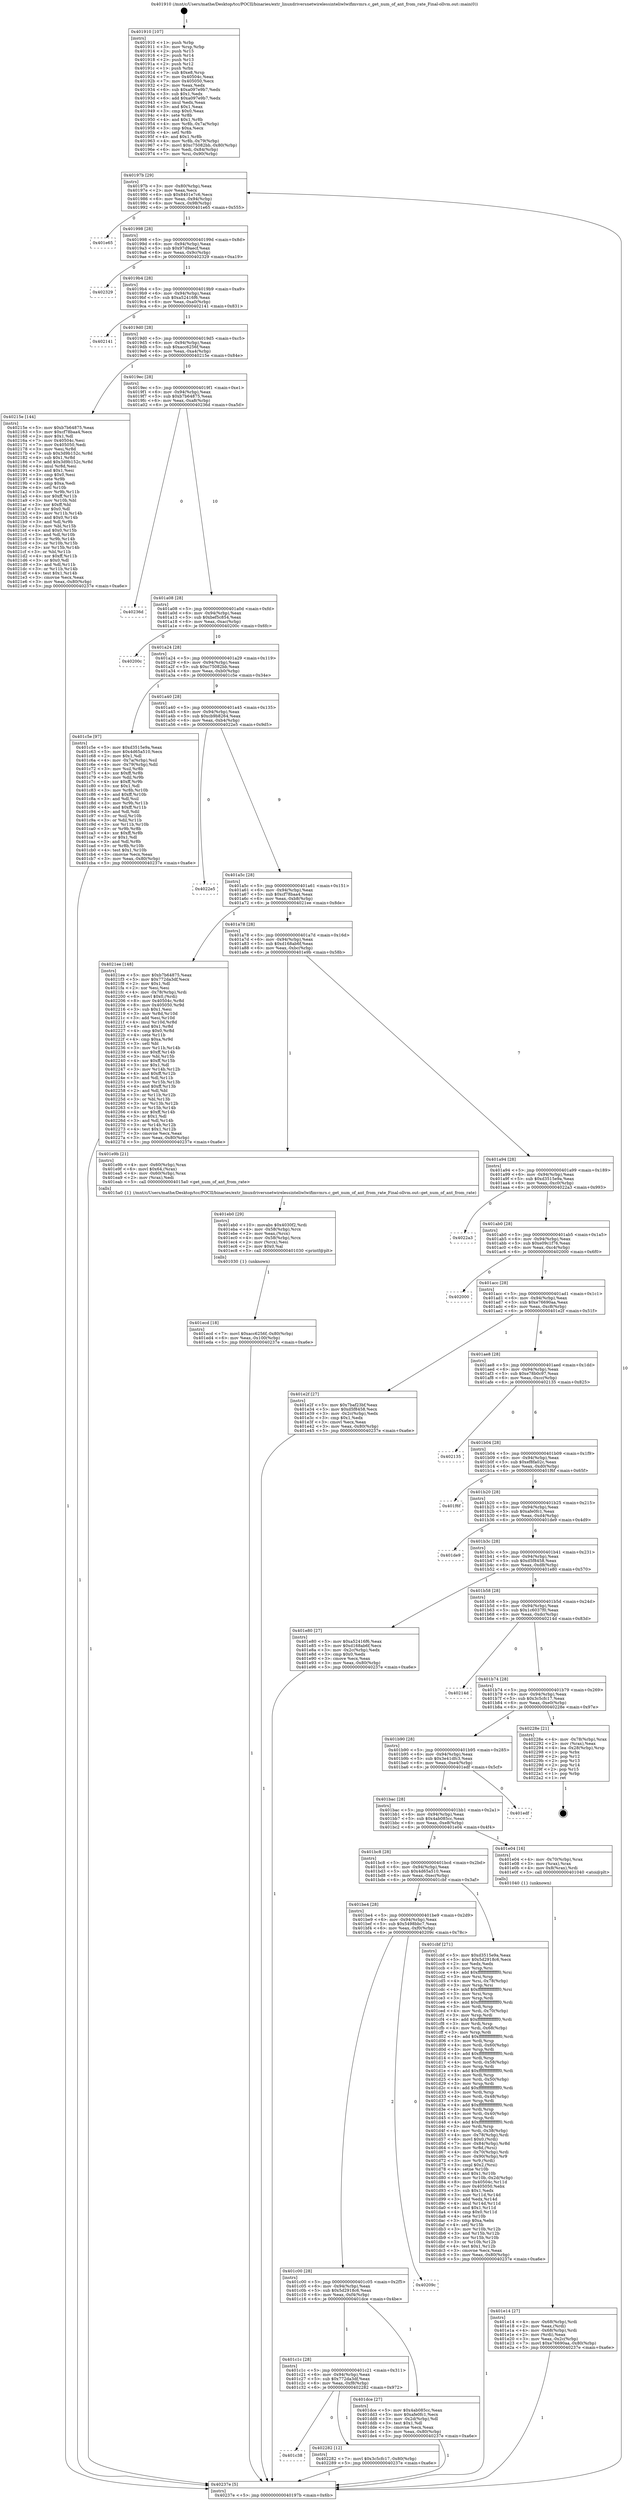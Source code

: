 digraph "0x401910" {
  label = "0x401910 (/mnt/c/Users/mathe/Desktop/tcc/POCII/binaries/extr_linuxdriversnetwirelessinteliwlwifimvmrs.c_get_num_of_ant_from_rate_Final-ollvm.out::main(0))"
  labelloc = "t"
  node[shape=record]

  Entry [label="",width=0.3,height=0.3,shape=circle,fillcolor=black,style=filled]
  "0x40197b" [label="{
     0x40197b [29]\l
     | [instrs]\l
     &nbsp;&nbsp;0x40197b \<+3\>: mov -0x80(%rbp),%eax\l
     &nbsp;&nbsp;0x40197e \<+2\>: mov %eax,%ecx\l
     &nbsp;&nbsp;0x401980 \<+6\>: sub $0x8401e7c6,%ecx\l
     &nbsp;&nbsp;0x401986 \<+6\>: mov %eax,-0x94(%rbp)\l
     &nbsp;&nbsp;0x40198c \<+6\>: mov %ecx,-0x98(%rbp)\l
     &nbsp;&nbsp;0x401992 \<+6\>: je 0000000000401e65 \<main+0x555\>\l
  }"]
  "0x401e65" [label="{
     0x401e65\l
  }", style=dashed]
  "0x401998" [label="{
     0x401998 [28]\l
     | [instrs]\l
     &nbsp;&nbsp;0x401998 \<+5\>: jmp 000000000040199d \<main+0x8d\>\l
     &nbsp;&nbsp;0x40199d \<+6\>: mov -0x94(%rbp),%eax\l
     &nbsp;&nbsp;0x4019a3 \<+5\>: sub $0x97d9aecf,%eax\l
     &nbsp;&nbsp;0x4019a8 \<+6\>: mov %eax,-0x9c(%rbp)\l
     &nbsp;&nbsp;0x4019ae \<+6\>: je 0000000000402329 \<main+0xa19\>\l
  }"]
  Exit [label="",width=0.3,height=0.3,shape=circle,fillcolor=black,style=filled,peripheries=2]
  "0x402329" [label="{
     0x402329\l
  }", style=dashed]
  "0x4019b4" [label="{
     0x4019b4 [28]\l
     | [instrs]\l
     &nbsp;&nbsp;0x4019b4 \<+5\>: jmp 00000000004019b9 \<main+0xa9\>\l
     &nbsp;&nbsp;0x4019b9 \<+6\>: mov -0x94(%rbp),%eax\l
     &nbsp;&nbsp;0x4019bf \<+5\>: sub $0xa52416f6,%eax\l
     &nbsp;&nbsp;0x4019c4 \<+6\>: mov %eax,-0xa0(%rbp)\l
     &nbsp;&nbsp;0x4019ca \<+6\>: je 0000000000402141 \<main+0x831\>\l
  }"]
  "0x401c38" [label="{
     0x401c38\l
  }", style=dashed]
  "0x402141" [label="{
     0x402141\l
  }", style=dashed]
  "0x4019d0" [label="{
     0x4019d0 [28]\l
     | [instrs]\l
     &nbsp;&nbsp;0x4019d0 \<+5\>: jmp 00000000004019d5 \<main+0xc5\>\l
     &nbsp;&nbsp;0x4019d5 \<+6\>: mov -0x94(%rbp),%eax\l
     &nbsp;&nbsp;0x4019db \<+5\>: sub $0xacc6256f,%eax\l
     &nbsp;&nbsp;0x4019e0 \<+6\>: mov %eax,-0xa4(%rbp)\l
     &nbsp;&nbsp;0x4019e6 \<+6\>: je 000000000040215e \<main+0x84e\>\l
  }"]
  "0x402282" [label="{
     0x402282 [12]\l
     | [instrs]\l
     &nbsp;&nbsp;0x402282 \<+7\>: movl $0x3c5cfc17,-0x80(%rbp)\l
     &nbsp;&nbsp;0x402289 \<+5\>: jmp 000000000040237e \<main+0xa6e\>\l
  }"]
  "0x40215e" [label="{
     0x40215e [144]\l
     | [instrs]\l
     &nbsp;&nbsp;0x40215e \<+5\>: mov $0xb7b64875,%eax\l
     &nbsp;&nbsp;0x402163 \<+5\>: mov $0xcf78baa4,%ecx\l
     &nbsp;&nbsp;0x402168 \<+2\>: mov $0x1,%dl\l
     &nbsp;&nbsp;0x40216a \<+7\>: mov 0x40504c,%esi\l
     &nbsp;&nbsp;0x402171 \<+7\>: mov 0x405050,%edi\l
     &nbsp;&nbsp;0x402178 \<+3\>: mov %esi,%r8d\l
     &nbsp;&nbsp;0x40217b \<+7\>: sub $0x3d9b152c,%r8d\l
     &nbsp;&nbsp;0x402182 \<+4\>: sub $0x1,%r8d\l
     &nbsp;&nbsp;0x402186 \<+7\>: add $0x3d9b152c,%r8d\l
     &nbsp;&nbsp;0x40218d \<+4\>: imul %r8d,%esi\l
     &nbsp;&nbsp;0x402191 \<+3\>: and $0x1,%esi\l
     &nbsp;&nbsp;0x402194 \<+3\>: cmp $0x0,%esi\l
     &nbsp;&nbsp;0x402197 \<+4\>: sete %r9b\l
     &nbsp;&nbsp;0x40219b \<+3\>: cmp $0xa,%edi\l
     &nbsp;&nbsp;0x40219e \<+4\>: setl %r10b\l
     &nbsp;&nbsp;0x4021a2 \<+3\>: mov %r9b,%r11b\l
     &nbsp;&nbsp;0x4021a5 \<+4\>: xor $0xff,%r11b\l
     &nbsp;&nbsp;0x4021a9 \<+3\>: mov %r10b,%bl\l
     &nbsp;&nbsp;0x4021ac \<+3\>: xor $0xff,%bl\l
     &nbsp;&nbsp;0x4021af \<+3\>: xor $0x0,%dl\l
     &nbsp;&nbsp;0x4021b2 \<+3\>: mov %r11b,%r14b\l
     &nbsp;&nbsp;0x4021b5 \<+4\>: and $0x0,%r14b\l
     &nbsp;&nbsp;0x4021b9 \<+3\>: and %dl,%r9b\l
     &nbsp;&nbsp;0x4021bc \<+3\>: mov %bl,%r15b\l
     &nbsp;&nbsp;0x4021bf \<+4\>: and $0x0,%r15b\l
     &nbsp;&nbsp;0x4021c3 \<+3\>: and %dl,%r10b\l
     &nbsp;&nbsp;0x4021c6 \<+3\>: or %r9b,%r14b\l
     &nbsp;&nbsp;0x4021c9 \<+3\>: or %r10b,%r15b\l
     &nbsp;&nbsp;0x4021cc \<+3\>: xor %r15b,%r14b\l
     &nbsp;&nbsp;0x4021cf \<+3\>: or %bl,%r11b\l
     &nbsp;&nbsp;0x4021d2 \<+4\>: xor $0xff,%r11b\l
     &nbsp;&nbsp;0x4021d6 \<+3\>: or $0x0,%dl\l
     &nbsp;&nbsp;0x4021d9 \<+3\>: and %dl,%r11b\l
     &nbsp;&nbsp;0x4021dc \<+3\>: or %r11b,%r14b\l
     &nbsp;&nbsp;0x4021df \<+4\>: test $0x1,%r14b\l
     &nbsp;&nbsp;0x4021e3 \<+3\>: cmovne %ecx,%eax\l
     &nbsp;&nbsp;0x4021e6 \<+3\>: mov %eax,-0x80(%rbp)\l
     &nbsp;&nbsp;0x4021e9 \<+5\>: jmp 000000000040237e \<main+0xa6e\>\l
  }"]
  "0x4019ec" [label="{
     0x4019ec [28]\l
     | [instrs]\l
     &nbsp;&nbsp;0x4019ec \<+5\>: jmp 00000000004019f1 \<main+0xe1\>\l
     &nbsp;&nbsp;0x4019f1 \<+6\>: mov -0x94(%rbp),%eax\l
     &nbsp;&nbsp;0x4019f7 \<+5\>: sub $0xb7b64875,%eax\l
     &nbsp;&nbsp;0x4019fc \<+6\>: mov %eax,-0xa8(%rbp)\l
     &nbsp;&nbsp;0x401a02 \<+6\>: je 000000000040236d \<main+0xa5d\>\l
  }"]
  "0x401ecd" [label="{
     0x401ecd [18]\l
     | [instrs]\l
     &nbsp;&nbsp;0x401ecd \<+7\>: movl $0xacc6256f,-0x80(%rbp)\l
     &nbsp;&nbsp;0x401ed4 \<+6\>: mov %eax,-0x100(%rbp)\l
     &nbsp;&nbsp;0x401eda \<+5\>: jmp 000000000040237e \<main+0xa6e\>\l
  }"]
  "0x40236d" [label="{
     0x40236d\l
  }", style=dashed]
  "0x401a08" [label="{
     0x401a08 [28]\l
     | [instrs]\l
     &nbsp;&nbsp;0x401a08 \<+5\>: jmp 0000000000401a0d \<main+0xfd\>\l
     &nbsp;&nbsp;0x401a0d \<+6\>: mov -0x94(%rbp),%eax\l
     &nbsp;&nbsp;0x401a13 \<+5\>: sub $0xbef5c854,%eax\l
     &nbsp;&nbsp;0x401a18 \<+6\>: mov %eax,-0xac(%rbp)\l
     &nbsp;&nbsp;0x401a1e \<+6\>: je 000000000040200c \<main+0x6fc\>\l
  }"]
  "0x401eb0" [label="{
     0x401eb0 [29]\l
     | [instrs]\l
     &nbsp;&nbsp;0x401eb0 \<+10\>: movabs $0x4030f2,%rdi\l
     &nbsp;&nbsp;0x401eba \<+4\>: mov -0x58(%rbp),%rcx\l
     &nbsp;&nbsp;0x401ebe \<+2\>: mov %eax,(%rcx)\l
     &nbsp;&nbsp;0x401ec0 \<+4\>: mov -0x58(%rbp),%rcx\l
     &nbsp;&nbsp;0x401ec4 \<+2\>: mov (%rcx),%esi\l
     &nbsp;&nbsp;0x401ec6 \<+2\>: mov $0x0,%al\l
     &nbsp;&nbsp;0x401ec8 \<+5\>: call 0000000000401030 \<printf@plt\>\l
     | [calls]\l
     &nbsp;&nbsp;0x401030 \{1\} (unknown)\l
  }"]
  "0x40200c" [label="{
     0x40200c\l
  }", style=dashed]
  "0x401a24" [label="{
     0x401a24 [28]\l
     | [instrs]\l
     &nbsp;&nbsp;0x401a24 \<+5\>: jmp 0000000000401a29 \<main+0x119\>\l
     &nbsp;&nbsp;0x401a29 \<+6\>: mov -0x94(%rbp),%eax\l
     &nbsp;&nbsp;0x401a2f \<+5\>: sub $0xc75082bb,%eax\l
     &nbsp;&nbsp;0x401a34 \<+6\>: mov %eax,-0xb0(%rbp)\l
     &nbsp;&nbsp;0x401a3a \<+6\>: je 0000000000401c5e \<main+0x34e\>\l
  }"]
  "0x401e14" [label="{
     0x401e14 [27]\l
     | [instrs]\l
     &nbsp;&nbsp;0x401e14 \<+4\>: mov -0x68(%rbp),%rdi\l
     &nbsp;&nbsp;0x401e18 \<+2\>: mov %eax,(%rdi)\l
     &nbsp;&nbsp;0x401e1a \<+4\>: mov -0x68(%rbp),%rdi\l
     &nbsp;&nbsp;0x401e1e \<+2\>: mov (%rdi),%eax\l
     &nbsp;&nbsp;0x401e20 \<+3\>: mov %eax,-0x2c(%rbp)\l
     &nbsp;&nbsp;0x401e23 \<+7\>: movl $0xe76690aa,-0x80(%rbp)\l
     &nbsp;&nbsp;0x401e2a \<+5\>: jmp 000000000040237e \<main+0xa6e\>\l
  }"]
  "0x401c5e" [label="{
     0x401c5e [97]\l
     | [instrs]\l
     &nbsp;&nbsp;0x401c5e \<+5\>: mov $0xd3515e9a,%eax\l
     &nbsp;&nbsp;0x401c63 \<+5\>: mov $0x4d65a510,%ecx\l
     &nbsp;&nbsp;0x401c68 \<+2\>: mov $0x1,%dl\l
     &nbsp;&nbsp;0x401c6a \<+4\>: mov -0x7a(%rbp),%sil\l
     &nbsp;&nbsp;0x401c6e \<+4\>: mov -0x79(%rbp),%dil\l
     &nbsp;&nbsp;0x401c72 \<+3\>: mov %sil,%r8b\l
     &nbsp;&nbsp;0x401c75 \<+4\>: xor $0xff,%r8b\l
     &nbsp;&nbsp;0x401c79 \<+3\>: mov %dil,%r9b\l
     &nbsp;&nbsp;0x401c7c \<+4\>: xor $0xff,%r9b\l
     &nbsp;&nbsp;0x401c80 \<+3\>: xor $0x1,%dl\l
     &nbsp;&nbsp;0x401c83 \<+3\>: mov %r8b,%r10b\l
     &nbsp;&nbsp;0x401c86 \<+4\>: and $0xff,%r10b\l
     &nbsp;&nbsp;0x401c8a \<+3\>: and %dl,%sil\l
     &nbsp;&nbsp;0x401c8d \<+3\>: mov %r9b,%r11b\l
     &nbsp;&nbsp;0x401c90 \<+4\>: and $0xff,%r11b\l
     &nbsp;&nbsp;0x401c94 \<+3\>: and %dl,%dil\l
     &nbsp;&nbsp;0x401c97 \<+3\>: or %sil,%r10b\l
     &nbsp;&nbsp;0x401c9a \<+3\>: or %dil,%r11b\l
     &nbsp;&nbsp;0x401c9d \<+3\>: xor %r11b,%r10b\l
     &nbsp;&nbsp;0x401ca0 \<+3\>: or %r9b,%r8b\l
     &nbsp;&nbsp;0x401ca3 \<+4\>: xor $0xff,%r8b\l
     &nbsp;&nbsp;0x401ca7 \<+3\>: or $0x1,%dl\l
     &nbsp;&nbsp;0x401caa \<+3\>: and %dl,%r8b\l
     &nbsp;&nbsp;0x401cad \<+3\>: or %r8b,%r10b\l
     &nbsp;&nbsp;0x401cb0 \<+4\>: test $0x1,%r10b\l
     &nbsp;&nbsp;0x401cb4 \<+3\>: cmovne %ecx,%eax\l
     &nbsp;&nbsp;0x401cb7 \<+3\>: mov %eax,-0x80(%rbp)\l
     &nbsp;&nbsp;0x401cba \<+5\>: jmp 000000000040237e \<main+0xa6e\>\l
  }"]
  "0x401a40" [label="{
     0x401a40 [28]\l
     | [instrs]\l
     &nbsp;&nbsp;0x401a40 \<+5\>: jmp 0000000000401a45 \<main+0x135\>\l
     &nbsp;&nbsp;0x401a45 \<+6\>: mov -0x94(%rbp),%eax\l
     &nbsp;&nbsp;0x401a4b \<+5\>: sub $0xcb9b8264,%eax\l
     &nbsp;&nbsp;0x401a50 \<+6\>: mov %eax,-0xb4(%rbp)\l
     &nbsp;&nbsp;0x401a56 \<+6\>: je 00000000004022e5 \<main+0x9d5\>\l
  }"]
  "0x40237e" [label="{
     0x40237e [5]\l
     | [instrs]\l
     &nbsp;&nbsp;0x40237e \<+5\>: jmp 000000000040197b \<main+0x6b\>\l
  }"]
  "0x401910" [label="{
     0x401910 [107]\l
     | [instrs]\l
     &nbsp;&nbsp;0x401910 \<+1\>: push %rbp\l
     &nbsp;&nbsp;0x401911 \<+3\>: mov %rsp,%rbp\l
     &nbsp;&nbsp;0x401914 \<+2\>: push %r15\l
     &nbsp;&nbsp;0x401916 \<+2\>: push %r14\l
     &nbsp;&nbsp;0x401918 \<+2\>: push %r13\l
     &nbsp;&nbsp;0x40191a \<+2\>: push %r12\l
     &nbsp;&nbsp;0x40191c \<+1\>: push %rbx\l
     &nbsp;&nbsp;0x40191d \<+7\>: sub $0xe8,%rsp\l
     &nbsp;&nbsp;0x401924 \<+7\>: mov 0x40504c,%eax\l
     &nbsp;&nbsp;0x40192b \<+7\>: mov 0x405050,%ecx\l
     &nbsp;&nbsp;0x401932 \<+2\>: mov %eax,%edx\l
     &nbsp;&nbsp;0x401934 \<+6\>: sub $0xa097e9b7,%edx\l
     &nbsp;&nbsp;0x40193a \<+3\>: sub $0x1,%edx\l
     &nbsp;&nbsp;0x40193d \<+6\>: add $0xa097e9b7,%edx\l
     &nbsp;&nbsp;0x401943 \<+3\>: imul %edx,%eax\l
     &nbsp;&nbsp;0x401946 \<+3\>: and $0x1,%eax\l
     &nbsp;&nbsp;0x401949 \<+3\>: cmp $0x0,%eax\l
     &nbsp;&nbsp;0x40194c \<+4\>: sete %r8b\l
     &nbsp;&nbsp;0x401950 \<+4\>: and $0x1,%r8b\l
     &nbsp;&nbsp;0x401954 \<+4\>: mov %r8b,-0x7a(%rbp)\l
     &nbsp;&nbsp;0x401958 \<+3\>: cmp $0xa,%ecx\l
     &nbsp;&nbsp;0x40195b \<+4\>: setl %r8b\l
     &nbsp;&nbsp;0x40195f \<+4\>: and $0x1,%r8b\l
     &nbsp;&nbsp;0x401963 \<+4\>: mov %r8b,-0x79(%rbp)\l
     &nbsp;&nbsp;0x401967 \<+7\>: movl $0xc75082bb,-0x80(%rbp)\l
     &nbsp;&nbsp;0x40196e \<+6\>: mov %edi,-0x84(%rbp)\l
     &nbsp;&nbsp;0x401974 \<+7\>: mov %rsi,-0x90(%rbp)\l
  }"]
  "0x401c1c" [label="{
     0x401c1c [28]\l
     | [instrs]\l
     &nbsp;&nbsp;0x401c1c \<+5\>: jmp 0000000000401c21 \<main+0x311\>\l
     &nbsp;&nbsp;0x401c21 \<+6\>: mov -0x94(%rbp),%eax\l
     &nbsp;&nbsp;0x401c27 \<+5\>: sub $0x772da3df,%eax\l
     &nbsp;&nbsp;0x401c2c \<+6\>: mov %eax,-0xf8(%rbp)\l
     &nbsp;&nbsp;0x401c32 \<+6\>: je 0000000000402282 \<main+0x972\>\l
  }"]
  "0x4022e5" [label="{
     0x4022e5\l
  }", style=dashed]
  "0x401a5c" [label="{
     0x401a5c [28]\l
     | [instrs]\l
     &nbsp;&nbsp;0x401a5c \<+5\>: jmp 0000000000401a61 \<main+0x151\>\l
     &nbsp;&nbsp;0x401a61 \<+6\>: mov -0x94(%rbp),%eax\l
     &nbsp;&nbsp;0x401a67 \<+5\>: sub $0xcf78baa4,%eax\l
     &nbsp;&nbsp;0x401a6c \<+6\>: mov %eax,-0xb8(%rbp)\l
     &nbsp;&nbsp;0x401a72 \<+6\>: je 00000000004021ee \<main+0x8de\>\l
  }"]
  "0x401dce" [label="{
     0x401dce [27]\l
     | [instrs]\l
     &nbsp;&nbsp;0x401dce \<+5\>: mov $0x4ab085cc,%eax\l
     &nbsp;&nbsp;0x401dd3 \<+5\>: mov $0xafe0fc1,%ecx\l
     &nbsp;&nbsp;0x401dd8 \<+3\>: mov -0x2d(%rbp),%dl\l
     &nbsp;&nbsp;0x401ddb \<+3\>: test $0x1,%dl\l
     &nbsp;&nbsp;0x401dde \<+3\>: cmovne %ecx,%eax\l
     &nbsp;&nbsp;0x401de1 \<+3\>: mov %eax,-0x80(%rbp)\l
     &nbsp;&nbsp;0x401de4 \<+5\>: jmp 000000000040237e \<main+0xa6e\>\l
  }"]
  "0x4021ee" [label="{
     0x4021ee [148]\l
     | [instrs]\l
     &nbsp;&nbsp;0x4021ee \<+5\>: mov $0xb7b64875,%eax\l
     &nbsp;&nbsp;0x4021f3 \<+5\>: mov $0x772da3df,%ecx\l
     &nbsp;&nbsp;0x4021f8 \<+2\>: mov $0x1,%dl\l
     &nbsp;&nbsp;0x4021fa \<+2\>: xor %esi,%esi\l
     &nbsp;&nbsp;0x4021fc \<+4\>: mov -0x78(%rbp),%rdi\l
     &nbsp;&nbsp;0x402200 \<+6\>: movl $0x0,(%rdi)\l
     &nbsp;&nbsp;0x402206 \<+8\>: mov 0x40504c,%r8d\l
     &nbsp;&nbsp;0x40220e \<+8\>: mov 0x405050,%r9d\l
     &nbsp;&nbsp;0x402216 \<+3\>: sub $0x1,%esi\l
     &nbsp;&nbsp;0x402219 \<+3\>: mov %r8d,%r10d\l
     &nbsp;&nbsp;0x40221c \<+3\>: add %esi,%r10d\l
     &nbsp;&nbsp;0x40221f \<+4\>: imul %r10d,%r8d\l
     &nbsp;&nbsp;0x402223 \<+4\>: and $0x1,%r8d\l
     &nbsp;&nbsp;0x402227 \<+4\>: cmp $0x0,%r8d\l
     &nbsp;&nbsp;0x40222b \<+4\>: sete %r11b\l
     &nbsp;&nbsp;0x40222f \<+4\>: cmp $0xa,%r9d\l
     &nbsp;&nbsp;0x402233 \<+3\>: setl %bl\l
     &nbsp;&nbsp;0x402236 \<+3\>: mov %r11b,%r14b\l
     &nbsp;&nbsp;0x402239 \<+4\>: xor $0xff,%r14b\l
     &nbsp;&nbsp;0x40223d \<+3\>: mov %bl,%r15b\l
     &nbsp;&nbsp;0x402240 \<+4\>: xor $0xff,%r15b\l
     &nbsp;&nbsp;0x402244 \<+3\>: xor $0x1,%dl\l
     &nbsp;&nbsp;0x402247 \<+3\>: mov %r14b,%r12b\l
     &nbsp;&nbsp;0x40224a \<+4\>: and $0xff,%r12b\l
     &nbsp;&nbsp;0x40224e \<+3\>: and %dl,%r11b\l
     &nbsp;&nbsp;0x402251 \<+3\>: mov %r15b,%r13b\l
     &nbsp;&nbsp;0x402254 \<+4\>: and $0xff,%r13b\l
     &nbsp;&nbsp;0x402258 \<+2\>: and %dl,%bl\l
     &nbsp;&nbsp;0x40225a \<+3\>: or %r11b,%r12b\l
     &nbsp;&nbsp;0x40225d \<+3\>: or %bl,%r13b\l
     &nbsp;&nbsp;0x402260 \<+3\>: xor %r13b,%r12b\l
     &nbsp;&nbsp;0x402263 \<+3\>: or %r15b,%r14b\l
     &nbsp;&nbsp;0x402266 \<+4\>: xor $0xff,%r14b\l
     &nbsp;&nbsp;0x40226a \<+3\>: or $0x1,%dl\l
     &nbsp;&nbsp;0x40226d \<+3\>: and %dl,%r14b\l
     &nbsp;&nbsp;0x402270 \<+3\>: or %r14b,%r12b\l
     &nbsp;&nbsp;0x402273 \<+4\>: test $0x1,%r12b\l
     &nbsp;&nbsp;0x402277 \<+3\>: cmovne %ecx,%eax\l
     &nbsp;&nbsp;0x40227a \<+3\>: mov %eax,-0x80(%rbp)\l
     &nbsp;&nbsp;0x40227d \<+5\>: jmp 000000000040237e \<main+0xa6e\>\l
  }"]
  "0x401a78" [label="{
     0x401a78 [28]\l
     | [instrs]\l
     &nbsp;&nbsp;0x401a78 \<+5\>: jmp 0000000000401a7d \<main+0x16d\>\l
     &nbsp;&nbsp;0x401a7d \<+6\>: mov -0x94(%rbp),%eax\l
     &nbsp;&nbsp;0x401a83 \<+5\>: sub $0xd168ab6f,%eax\l
     &nbsp;&nbsp;0x401a88 \<+6\>: mov %eax,-0xbc(%rbp)\l
     &nbsp;&nbsp;0x401a8e \<+6\>: je 0000000000401e9b \<main+0x58b\>\l
  }"]
  "0x401c00" [label="{
     0x401c00 [28]\l
     | [instrs]\l
     &nbsp;&nbsp;0x401c00 \<+5\>: jmp 0000000000401c05 \<main+0x2f5\>\l
     &nbsp;&nbsp;0x401c05 \<+6\>: mov -0x94(%rbp),%eax\l
     &nbsp;&nbsp;0x401c0b \<+5\>: sub $0x5d2918c6,%eax\l
     &nbsp;&nbsp;0x401c10 \<+6\>: mov %eax,-0xf4(%rbp)\l
     &nbsp;&nbsp;0x401c16 \<+6\>: je 0000000000401dce \<main+0x4be\>\l
  }"]
  "0x401e9b" [label="{
     0x401e9b [21]\l
     | [instrs]\l
     &nbsp;&nbsp;0x401e9b \<+4\>: mov -0x60(%rbp),%rax\l
     &nbsp;&nbsp;0x401e9f \<+6\>: movl $0x64,(%rax)\l
     &nbsp;&nbsp;0x401ea5 \<+4\>: mov -0x60(%rbp),%rax\l
     &nbsp;&nbsp;0x401ea9 \<+2\>: mov (%rax),%edi\l
     &nbsp;&nbsp;0x401eab \<+5\>: call 00000000004015a0 \<get_num_of_ant_from_rate\>\l
     | [calls]\l
     &nbsp;&nbsp;0x4015a0 \{1\} (/mnt/c/Users/mathe/Desktop/tcc/POCII/binaries/extr_linuxdriversnetwirelessinteliwlwifimvmrs.c_get_num_of_ant_from_rate_Final-ollvm.out::get_num_of_ant_from_rate)\l
  }"]
  "0x401a94" [label="{
     0x401a94 [28]\l
     | [instrs]\l
     &nbsp;&nbsp;0x401a94 \<+5\>: jmp 0000000000401a99 \<main+0x189\>\l
     &nbsp;&nbsp;0x401a99 \<+6\>: mov -0x94(%rbp),%eax\l
     &nbsp;&nbsp;0x401a9f \<+5\>: sub $0xd3515e9a,%eax\l
     &nbsp;&nbsp;0x401aa4 \<+6\>: mov %eax,-0xc0(%rbp)\l
     &nbsp;&nbsp;0x401aaa \<+6\>: je 00000000004022a3 \<main+0x993\>\l
  }"]
  "0x40209c" [label="{
     0x40209c\l
  }", style=dashed]
  "0x4022a3" [label="{
     0x4022a3\l
  }", style=dashed]
  "0x401ab0" [label="{
     0x401ab0 [28]\l
     | [instrs]\l
     &nbsp;&nbsp;0x401ab0 \<+5\>: jmp 0000000000401ab5 \<main+0x1a5\>\l
     &nbsp;&nbsp;0x401ab5 \<+6\>: mov -0x94(%rbp),%eax\l
     &nbsp;&nbsp;0x401abb \<+5\>: sub $0xe09c1f76,%eax\l
     &nbsp;&nbsp;0x401ac0 \<+6\>: mov %eax,-0xc4(%rbp)\l
     &nbsp;&nbsp;0x401ac6 \<+6\>: je 0000000000402000 \<main+0x6f0\>\l
  }"]
  "0x401be4" [label="{
     0x401be4 [28]\l
     | [instrs]\l
     &nbsp;&nbsp;0x401be4 \<+5\>: jmp 0000000000401be9 \<main+0x2d9\>\l
     &nbsp;&nbsp;0x401be9 \<+6\>: mov -0x94(%rbp),%eax\l
     &nbsp;&nbsp;0x401bef \<+5\>: sub $0x5498bbc7,%eax\l
     &nbsp;&nbsp;0x401bf4 \<+6\>: mov %eax,-0xf0(%rbp)\l
     &nbsp;&nbsp;0x401bfa \<+6\>: je 000000000040209c \<main+0x78c\>\l
  }"]
  "0x402000" [label="{
     0x402000\l
  }", style=dashed]
  "0x401acc" [label="{
     0x401acc [28]\l
     | [instrs]\l
     &nbsp;&nbsp;0x401acc \<+5\>: jmp 0000000000401ad1 \<main+0x1c1\>\l
     &nbsp;&nbsp;0x401ad1 \<+6\>: mov -0x94(%rbp),%eax\l
     &nbsp;&nbsp;0x401ad7 \<+5\>: sub $0xe76690aa,%eax\l
     &nbsp;&nbsp;0x401adc \<+6\>: mov %eax,-0xc8(%rbp)\l
     &nbsp;&nbsp;0x401ae2 \<+6\>: je 0000000000401e2f \<main+0x51f\>\l
  }"]
  "0x401cbf" [label="{
     0x401cbf [271]\l
     | [instrs]\l
     &nbsp;&nbsp;0x401cbf \<+5\>: mov $0xd3515e9a,%eax\l
     &nbsp;&nbsp;0x401cc4 \<+5\>: mov $0x5d2918c6,%ecx\l
     &nbsp;&nbsp;0x401cc9 \<+2\>: xor %edx,%edx\l
     &nbsp;&nbsp;0x401ccb \<+3\>: mov %rsp,%rsi\l
     &nbsp;&nbsp;0x401cce \<+4\>: add $0xfffffffffffffff0,%rsi\l
     &nbsp;&nbsp;0x401cd2 \<+3\>: mov %rsi,%rsp\l
     &nbsp;&nbsp;0x401cd5 \<+4\>: mov %rsi,-0x78(%rbp)\l
     &nbsp;&nbsp;0x401cd9 \<+3\>: mov %rsp,%rsi\l
     &nbsp;&nbsp;0x401cdc \<+4\>: add $0xfffffffffffffff0,%rsi\l
     &nbsp;&nbsp;0x401ce0 \<+3\>: mov %rsi,%rsp\l
     &nbsp;&nbsp;0x401ce3 \<+3\>: mov %rsp,%rdi\l
     &nbsp;&nbsp;0x401ce6 \<+4\>: add $0xfffffffffffffff0,%rdi\l
     &nbsp;&nbsp;0x401cea \<+3\>: mov %rdi,%rsp\l
     &nbsp;&nbsp;0x401ced \<+4\>: mov %rdi,-0x70(%rbp)\l
     &nbsp;&nbsp;0x401cf1 \<+3\>: mov %rsp,%rdi\l
     &nbsp;&nbsp;0x401cf4 \<+4\>: add $0xfffffffffffffff0,%rdi\l
     &nbsp;&nbsp;0x401cf8 \<+3\>: mov %rdi,%rsp\l
     &nbsp;&nbsp;0x401cfb \<+4\>: mov %rdi,-0x68(%rbp)\l
     &nbsp;&nbsp;0x401cff \<+3\>: mov %rsp,%rdi\l
     &nbsp;&nbsp;0x401d02 \<+4\>: add $0xfffffffffffffff0,%rdi\l
     &nbsp;&nbsp;0x401d06 \<+3\>: mov %rdi,%rsp\l
     &nbsp;&nbsp;0x401d09 \<+4\>: mov %rdi,-0x60(%rbp)\l
     &nbsp;&nbsp;0x401d0d \<+3\>: mov %rsp,%rdi\l
     &nbsp;&nbsp;0x401d10 \<+4\>: add $0xfffffffffffffff0,%rdi\l
     &nbsp;&nbsp;0x401d14 \<+3\>: mov %rdi,%rsp\l
     &nbsp;&nbsp;0x401d17 \<+4\>: mov %rdi,-0x58(%rbp)\l
     &nbsp;&nbsp;0x401d1b \<+3\>: mov %rsp,%rdi\l
     &nbsp;&nbsp;0x401d1e \<+4\>: add $0xfffffffffffffff0,%rdi\l
     &nbsp;&nbsp;0x401d22 \<+3\>: mov %rdi,%rsp\l
     &nbsp;&nbsp;0x401d25 \<+4\>: mov %rdi,-0x50(%rbp)\l
     &nbsp;&nbsp;0x401d29 \<+3\>: mov %rsp,%rdi\l
     &nbsp;&nbsp;0x401d2c \<+4\>: add $0xfffffffffffffff0,%rdi\l
     &nbsp;&nbsp;0x401d30 \<+3\>: mov %rdi,%rsp\l
     &nbsp;&nbsp;0x401d33 \<+4\>: mov %rdi,-0x48(%rbp)\l
     &nbsp;&nbsp;0x401d37 \<+3\>: mov %rsp,%rdi\l
     &nbsp;&nbsp;0x401d3a \<+4\>: add $0xfffffffffffffff0,%rdi\l
     &nbsp;&nbsp;0x401d3e \<+3\>: mov %rdi,%rsp\l
     &nbsp;&nbsp;0x401d41 \<+4\>: mov %rdi,-0x40(%rbp)\l
     &nbsp;&nbsp;0x401d45 \<+3\>: mov %rsp,%rdi\l
     &nbsp;&nbsp;0x401d48 \<+4\>: add $0xfffffffffffffff0,%rdi\l
     &nbsp;&nbsp;0x401d4c \<+3\>: mov %rdi,%rsp\l
     &nbsp;&nbsp;0x401d4f \<+4\>: mov %rdi,-0x38(%rbp)\l
     &nbsp;&nbsp;0x401d53 \<+4\>: mov -0x78(%rbp),%rdi\l
     &nbsp;&nbsp;0x401d57 \<+6\>: movl $0x0,(%rdi)\l
     &nbsp;&nbsp;0x401d5d \<+7\>: mov -0x84(%rbp),%r8d\l
     &nbsp;&nbsp;0x401d64 \<+3\>: mov %r8d,(%rsi)\l
     &nbsp;&nbsp;0x401d67 \<+4\>: mov -0x70(%rbp),%rdi\l
     &nbsp;&nbsp;0x401d6b \<+7\>: mov -0x90(%rbp),%r9\l
     &nbsp;&nbsp;0x401d72 \<+3\>: mov %r9,(%rdi)\l
     &nbsp;&nbsp;0x401d75 \<+3\>: cmpl $0x2,(%rsi)\l
     &nbsp;&nbsp;0x401d78 \<+4\>: setne %r10b\l
     &nbsp;&nbsp;0x401d7c \<+4\>: and $0x1,%r10b\l
     &nbsp;&nbsp;0x401d80 \<+4\>: mov %r10b,-0x2d(%rbp)\l
     &nbsp;&nbsp;0x401d84 \<+8\>: mov 0x40504c,%r11d\l
     &nbsp;&nbsp;0x401d8c \<+7\>: mov 0x405050,%ebx\l
     &nbsp;&nbsp;0x401d93 \<+3\>: sub $0x1,%edx\l
     &nbsp;&nbsp;0x401d96 \<+3\>: mov %r11d,%r14d\l
     &nbsp;&nbsp;0x401d99 \<+3\>: add %edx,%r14d\l
     &nbsp;&nbsp;0x401d9c \<+4\>: imul %r14d,%r11d\l
     &nbsp;&nbsp;0x401da0 \<+4\>: and $0x1,%r11d\l
     &nbsp;&nbsp;0x401da4 \<+4\>: cmp $0x0,%r11d\l
     &nbsp;&nbsp;0x401da8 \<+4\>: sete %r10b\l
     &nbsp;&nbsp;0x401dac \<+3\>: cmp $0xa,%ebx\l
     &nbsp;&nbsp;0x401daf \<+4\>: setl %r15b\l
     &nbsp;&nbsp;0x401db3 \<+3\>: mov %r10b,%r12b\l
     &nbsp;&nbsp;0x401db6 \<+3\>: and %r15b,%r12b\l
     &nbsp;&nbsp;0x401db9 \<+3\>: xor %r15b,%r10b\l
     &nbsp;&nbsp;0x401dbc \<+3\>: or %r10b,%r12b\l
     &nbsp;&nbsp;0x401dbf \<+4\>: test $0x1,%r12b\l
     &nbsp;&nbsp;0x401dc3 \<+3\>: cmovne %ecx,%eax\l
     &nbsp;&nbsp;0x401dc6 \<+3\>: mov %eax,-0x80(%rbp)\l
     &nbsp;&nbsp;0x401dc9 \<+5\>: jmp 000000000040237e \<main+0xa6e\>\l
  }"]
  "0x401e2f" [label="{
     0x401e2f [27]\l
     | [instrs]\l
     &nbsp;&nbsp;0x401e2f \<+5\>: mov $0x7baf23bf,%eax\l
     &nbsp;&nbsp;0x401e34 \<+5\>: mov $0xd5f8458,%ecx\l
     &nbsp;&nbsp;0x401e39 \<+3\>: mov -0x2c(%rbp),%edx\l
     &nbsp;&nbsp;0x401e3c \<+3\>: cmp $0x1,%edx\l
     &nbsp;&nbsp;0x401e3f \<+3\>: cmovl %ecx,%eax\l
     &nbsp;&nbsp;0x401e42 \<+3\>: mov %eax,-0x80(%rbp)\l
     &nbsp;&nbsp;0x401e45 \<+5\>: jmp 000000000040237e \<main+0xa6e\>\l
  }"]
  "0x401ae8" [label="{
     0x401ae8 [28]\l
     | [instrs]\l
     &nbsp;&nbsp;0x401ae8 \<+5\>: jmp 0000000000401aed \<main+0x1dd\>\l
     &nbsp;&nbsp;0x401aed \<+6\>: mov -0x94(%rbp),%eax\l
     &nbsp;&nbsp;0x401af3 \<+5\>: sub $0xe78b0c97,%eax\l
     &nbsp;&nbsp;0x401af8 \<+6\>: mov %eax,-0xcc(%rbp)\l
     &nbsp;&nbsp;0x401afe \<+6\>: je 0000000000402135 \<main+0x825\>\l
  }"]
  "0x401bc8" [label="{
     0x401bc8 [28]\l
     | [instrs]\l
     &nbsp;&nbsp;0x401bc8 \<+5\>: jmp 0000000000401bcd \<main+0x2bd\>\l
     &nbsp;&nbsp;0x401bcd \<+6\>: mov -0x94(%rbp),%eax\l
     &nbsp;&nbsp;0x401bd3 \<+5\>: sub $0x4d65a510,%eax\l
     &nbsp;&nbsp;0x401bd8 \<+6\>: mov %eax,-0xec(%rbp)\l
     &nbsp;&nbsp;0x401bde \<+6\>: je 0000000000401cbf \<main+0x3af\>\l
  }"]
  "0x402135" [label="{
     0x402135\l
  }", style=dashed]
  "0x401b04" [label="{
     0x401b04 [28]\l
     | [instrs]\l
     &nbsp;&nbsp;0x401b04 \<+5\>: jmp 0000000000401b09 \<main+0x1f9\>\l
     &nbsp;&nbsp;0x401b09 \<+6\>: mov -0x94(%rbp),%eax\l
     &nbsp;&nbsp;0x401b0f \<+5\>: sub $0xef8fa02c,%eax\l
     &nbsp;&nbsp;0x401b14 \<+6\>: mov %eax,-0xd0(%rbp)\l
     &nbsp;&nbsp;0x401b1a \<+6\>: je 0000000000401f6f \<main+0x65f\>\l
  }"]
  "0x401e04" [label="{
     0x401e04 [16]\l
     | [instrs]\l
     &nbsp;&nbsp;0x401e04 \<+4\>: mov -0x70(%rbp),%rax\l
     &nbsp;&nbsp;0x401e08 \<+3\>: mov (%rax),%rax\l
     &nbsp;&nbsp;0x401e0b \<+4\>: mov 0x8(%rax),%rdi\l
     &nbsp;&nbsp;0x401e0f \<+5\>: call 0000000000401040 \<atoi@plt\>\l
     | [calls]\l
     &nbsp;&nbsp;0x401040 \{1\} (unknown)\l
  }"]
  "0x401f6f" [label="{
     0x401f6f\l
  }", style=dashed]
  "0x401b20" [label="{
     0x401b20 [28]\l
     | [instrs]\l
     &nbsp;&nbsp;0x401b20 \<+5\>: jmp 0000000000401b25 \<main+0x215\>\l
     &nbsp;&nbsp;0x401b25 \<+6\>: mov -0x94(%rbp),%eax\l
     &nbsp;&nbsp;0x401b2b \<+5\>: sub $0xafe0fc1,%eax\l
     &nbsp;&nbsp;0x401b30 \<+6\>: mov %eax,-0xd4(%rbp)\l
     &nbsp;&nbsp;0x401b36 \<+6\>: je 0000000000401de9 \<main+0x4d9\>\l
  }"]
  "0x401bac" [label="{
     0x401bac [28]\l
     | [instrs]\l
     &nbsp;&nbsp;0x401bac \<+5\>: jmp 0000000000401bb1 \<main+0x2a1\>\l
     &nbsp;&nbsp;0x401bb1 \<+6\>: mov -0x94(%rbp),%eax\l
     &nbsp;&nbsp;0x401bb7 \<+5\>: sub $0x4ab085cc,%eax\l
     &nbsp;&nbsp;0x401bbc \<+6\>: mov %eax,-0xe8(%rbp)\l
     &nbsp;&nbsp;0x401bc2 \<+6\>: je 0000000000401e04 \<main+0x4f4\>\l
  }"]
  "0x401de9" [label="{
     0x401de9\l
  }", style=dashed]
  "0x401b3c" [label="{
     0x401b3c [28]\l
     | [instrs]\l
     &nbsp;&nbsp;0x401b3c \<+5\>: jmp 0000000000401b41 \<main+0x231\>\l
     &nbsp;&nbsp;0x401b41 \<+6\>: mov -0x94(%rbp),%eax\l
     &nbsp;&nbsp;0x401b47 \<+5\>: sub $0xd5f8458,%eax\l
     &nbsp;&nbsp;0x401b4c \<+6\>: mov %eax,-0xd8(%rbp)\l
     &nbsp;&nbsp;0x401b52 \<+6\>: je 0000000000401e80 \<main+0x570\>\l
  }"]
  "0x401edf" [label="{
     0x401edf\l
  }", style=dashed]
  "0x401e80" [label="{
     0x401e80 [27]\l
     | [instrs]\l
     &nbsp;&nbsp;0x401e80 \<+5\>: mov $0xa52416f6,%eax\l
     &nbsp;&nbsp;0x401e85 \<+5\>: mov $0xd168ab6f,%ecx\l
     &nbsp;&nbsp;0x401e8a \<+3\>: mov -0x2c(%rbp),%edx\l
     &nbsp;&nbsp;0x401e8d \<+3\>: cmp $0x0,%edx\l
     &nbsp;&nbsp;0x401e90 \<+3\>: cmove %ecx,%eax\l
     &nbsp;&nbsp;0x401e93 \<+3\>: mov %eax,-0x80(%rbp)\l
     &nbsp;&nbsp;0x401e96 \<+5\>: jmp 000000000040237e \<main+0xa6e\>\l
  }"]
  "0x401b58" [label="{
     0x401b58 [28]\l
     | [instrs]\l
     &nbsp;&nbsp;0x401b58 \<+5\>: jmp 0000000000401b5d \<main+0x24d\>\l
     &nbsp;&nbsp;0x401b5d \<+6\>: mov -0x94(%rbp),%eax\l
     &nbsp;&nbsp;0x401b63 \<+5\>: sub $0x1c6037f0,%eax\l
     &nbsp;&nbsp;0x401b68 \<+6\>: mov %eax,-0xdc(%rbp)\l
     &nbsp;&nbsp;0x401b6e \<+6\>: je 000000000040214d \<main+0x83d\>\l
  }"]
  "0x401b90" [label="{
     0x401b90 [28]\l
     | [instrs]\l
     &nbsp;&nbsp;0x401b90 \<+5\>: jmp 0000000000401b95 \<main+0x285\>\l
     &nbsp;&nbsp;0x401b95 \<+6\>: mov -0x94(%rbp),%eax\l
     &nbsp;&nbsp;0x401b9b \<+5\>: sub $0x3e41dfc3,%eax\l
     &nbsp;&nbsp;0x401ba0 \<+6\>: mov %eax,-0xe4(%rbp)\l
     &nbsp;&nbsp;0x401ba6 \<+6\>: je 0000000000401edf \<main+0x5cf\>\l
  }"]
  "0x40214d" [label="{
     0x40214d\l
  }", style=dashed]
  "0x401b74" [label="{
     0x401b74 [28]\l
     | [instrs]\l
     &nbsp;&nbsp;0x401b74 \<+5\>: jmp 0000000000401b79 \<main+0x269\>\l
     &nbsp;&nbsp;0x401b79 \<+6\>: mov -0x94(%rbp),%eax\l
     &nbsp;&nbsp;0x401b7f \<+5\>: sub $0x3c5cfc17,%eax\l
     &nbsp;&nbsp;0x401b84 \<+6\>: mov %eax,-0xe0(%rbp)\l
     &nbsp;&nbsp;0x401b8a \<+6\>: je 000000000040228e \<main+0x97e\>\l
  }"]
  "0x40228e" [label="{
     0x40228e [21]\l
     | [instrs]\l
     &nbsp;&nbsp;0x40228e \<+4\>: mov -0x78(%rbp),%rax\l
     &nbsp;&nbsp;0x402292 \<+2\>: mov (%rax),%eax\l
     &nbsp;&nbsp;0x402294 \<+4\>: lea -0x28(%rbp),%rsp\l
     &nbsp;&nbsp;0x402298 \<+1\>: pop %rbx\l
     &nbsp;&nbsp;0x402299 \<+2\>: pop %r12\l
     &nbsp;&nbsp;0x40229b \<+2\>: pop %r13\l
     &nbsp;&nbsp;0x40229d \<+2\>: pop %r14\l
     &nbsp;&nbsp;0x40229f \<+2\>: pop %r15\l
     &nbsp;&nbsp;0x4022a1 \<+1\>: pop %rbp\l
     &nbsp;&nbsp;0x4022a2 \<+1\>: ret\l
  }"]
  Entry -> "0x401910" [label=" 1"]
  "0x40197b" -> "0x401e65" [label=" 0"]
  "0x40197b" -> "0x401998" [label=" 11"]
  "0x40228e" -> Exit [label=" 1"]
  "0x401998" -> "0x402329" [label=" 0"]
  "0x401998" -> "0x4019b4" [label=" 11"]
  "0x402282" -> "0x40237e" [label=" 1"]
  "0x4019b4" -> "0x402141" [label=" 0"]
  "0x4019b4" -> "0x4019d0" [label=" 11"]
  "0x401c1c" -> "0x401c38" [label=" 0"]
  "0x4019d0" -> "0x40215e" [label=" 1"]
  "0x4019d0" -> "0x4019ec" [label=" 10"]
  "0x401c1c" -> "0x402282" [label=" 1"]
  "0x4019ec" -> "0x40236d" [label=" 0"]
  "0x4019ec" -> "0x401a08" [label=" 10"]
  "0x4021ee" -> "0x40237e" [label=" 1"]
  "0x401a08" -> "0x40200c" [label=" 0"]
  "0x401a08" -> "0x401a24" [label=" 10"]
  "0x40215e" -> "0x40237e" [label=" 1"]
  "0x401a24" -> "0x401c5e" [label=" 1"]
  "0x401a24" -> "0x401a40" [label=" 9"]
  "0x401c5e" -> "0x40237e" [label=" 1"]
  "0x401910" -> "0x40197b" [label=" 1"]
  "0x40237e" -> "0x40197b" [label=" 10"]
  "0x401ecd" -> "0x40237e" [label=" 1"]
  "0x401a40" -> "0x4022e5" [label=" 0"]
  "0x401a40" -> "0x401a5c" [label=" 9"]
  "0x401eb0" -> "0x401ecd" [label=" 1"]
  "0x401a5c" -> "0x4021ee" [label=" 1"]
  "0x401a5c" -> "0x401a78" [label=" 8"]
  "0x401e9b" -> "0x401eb0" [label=" 1"]
  "0x401a78" -> "0x401e9b" [label=" 1"]
  "0x401a78" -> "0x401a94" [label=" 7"]
  "0x401e2f" -> "0x40237e" [label=" 1"]
  "0x401a94" -> "0x4022a3" [label=" 0"]
  "0x401a94" -> "0x401ab0" [label=" 7"]
  "0x401e14" -> "0x40237e" [label=" 1"]
  "0x401ab0" -> "0x402000" [label=" 0"]
  "0x401ab0" -> "0x401acc" [label=" 7"]
  "0x401c00" -> "0x401c1c" [label=" 1"]
  "0x401acc" -> "0x401e2f" [label=" 1"]
  "0x401acc" -> "0x401ae8" [label=" 6"]
  "0x401c00" -> "0x401dce" [label=" 1"]
  "0x401ae8" -> "0x402135" [label=" 0"]
  "0x401ae8" -> "0x401b04" [label=" 6"]
  "0x401be4" -> "0x401c00" [label=" 2"]
  "0x401b04" -> "0x401f6f" [label=" 0"]
  "0x401b04" -> "0x401b20" [label=" 6"]
  "0x401be4" -> "0x40209c" [label=" 0"]
  "0x401b20" -> "0x401de9" [label=" 0"]
  "0x401b20" -> "0x401b3c" [label=" 6"]
  "0x401cbf" -> "0x40237e" [label=" 1"]
  "0x401b3c" -> "0x401e80" [label=" 1"]
  "0x401b3c" -> "0x401b58" [label=" 5"]
  "0x401dce" -> "0x40237e" [label=" 1"]
  "0x401b58" -> "0x40214d" [label=" 0"]
  "0x401b58" -> "0x401b74" [label=" 5"]
  "0x401bc8" -> "0x401cbf" [label=" 1"]
  "0x401b74" -> "0x40228e" [label=" 1"]
  "0x401b74" -> "0x401b90" [label=" 4"]
  "0x401bc8" -> "0x401be4" [label=" 2"]
  "0x401b90" -> "0x401edf" [label=" 0"]
  "0x401b90" -> "0x401bac" [label=" 4"]
  "0x401e04" -> "0x401e14" [label=" 1"]
  "0x401bac" -> "0x401e04" [label=" 1"]
  "0x401bac" -> "0x401bc8" [label=" 3"]
  "0x401e80" -> "0x40237e" [label=" 1"]
}
